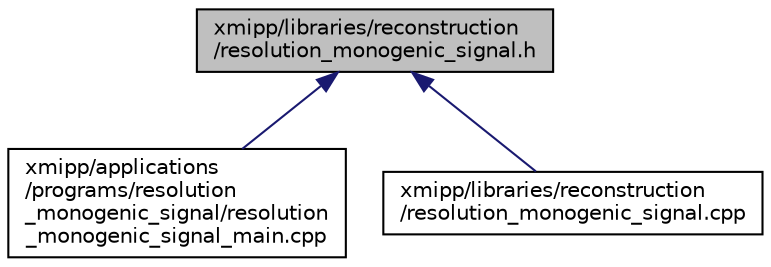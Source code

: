 digraph "xmipp/libraries/reconstruction/resolution_monogenic_signal.h"
{
  edge [fontname="Helvetica",fontsize="10",labelfontname="Helvetica",labelfontsize="10"];
  node [fontname="Helvetica",fontsize="10",shape=record];
  Node104 [label="xmipp/libraries/reconstruction\l/resolution_monogenic_signal.h",height=0.2,width=0.4,color="black", fillcolor="grey75", style="filled", fontcolor="black"];
  Node104 -> Node105 [dir="back",color="midnightblue",fontsize="10",style="solid",fontname="Helvetica"];
  Node105 [label="xmipp/applications\l/programs/resolution\l_monogenic_signal/resolution\l_monogenic_signal_main.cpp",height=0.2,width=0.4,color="black", fillcolor="white", style="filled",URL="$resolution__monogenic__signal__main_8cpp.html"];
  Node104 -> Node106 [dir="back",color="midnightblue",fontsize="10",style="solid",fontname="Helvetica"];
  Node106 [label="xmipp/libraries/reconstruction\l/resolution_monogenic_signal.cpp",height=0.2,width=0.4,color="black", fillcolor="white", style="filled",URL="$resolution__monogenic__signal_8cpp.html"];
}
